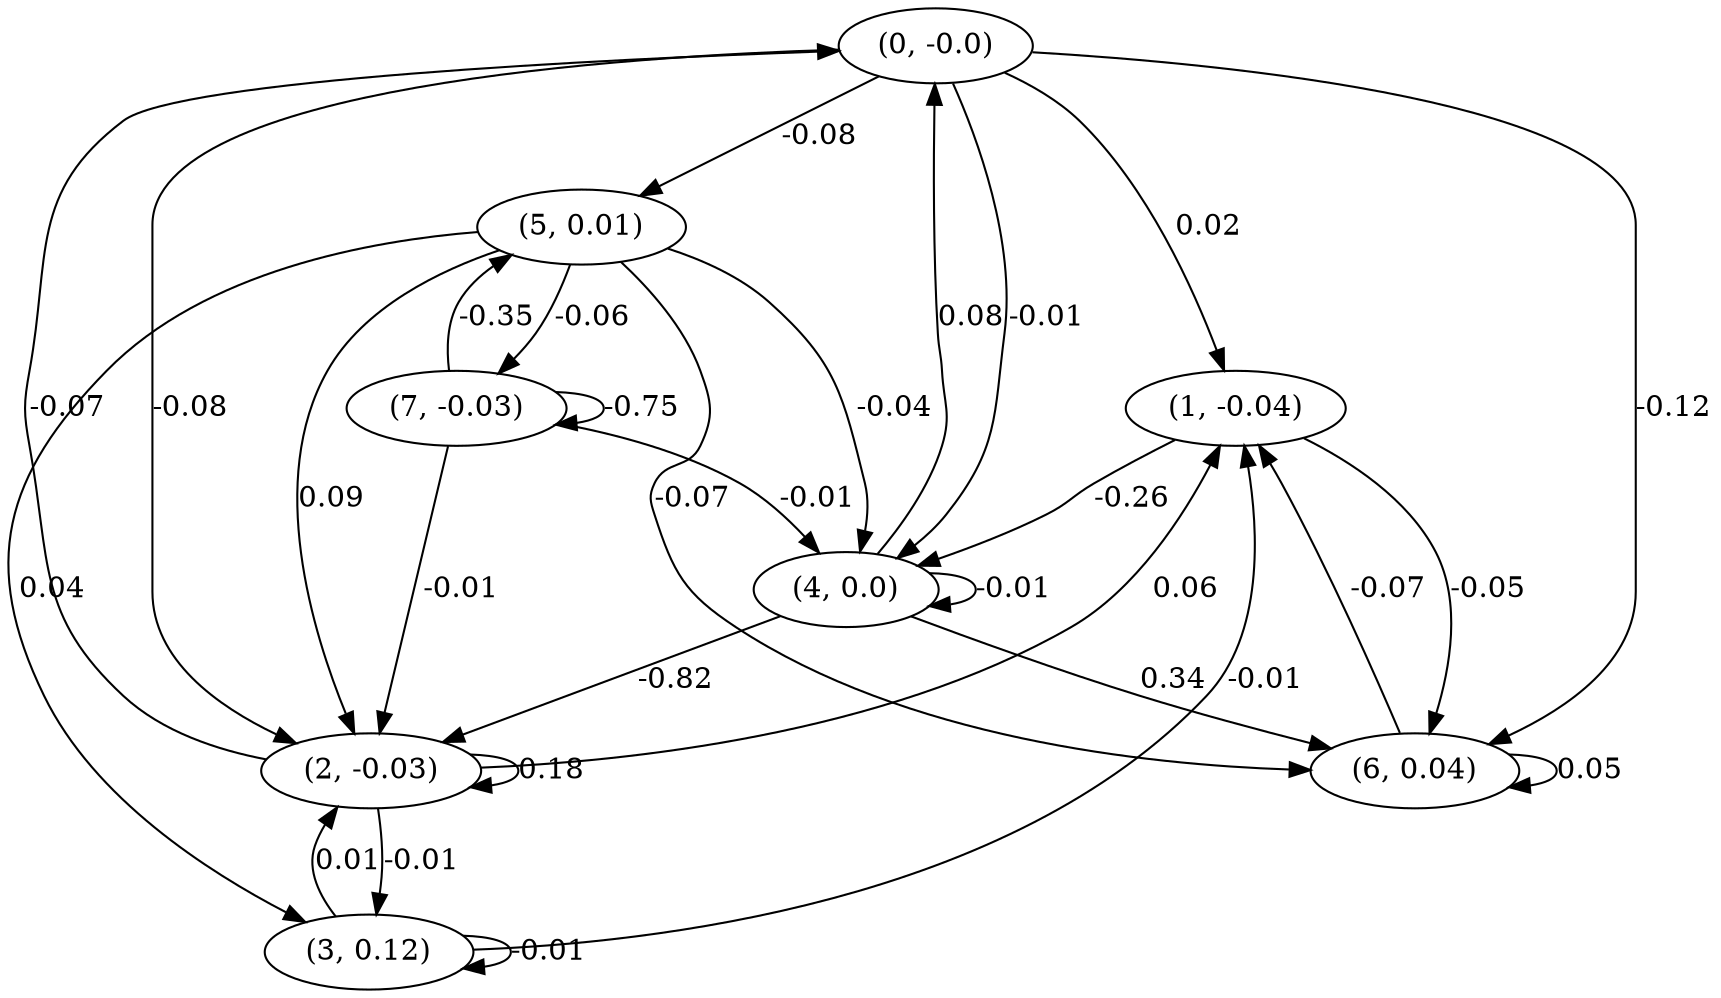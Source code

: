 digraph {
    0 [ label = "(0, -0.0)" ]
    1 [ label = "(1, -0.04)" ]
    2 [ label = "(2, -0.03)" ]
    3 [ label = "(3, 0.12)" ]
    4 [ label = "(4, 0.0)" ]
    5 [ label = "(5, 0.01)" ]
    6 [ label = "(6, 0.04)" ]
    7 [ label = "(7, -0.03)" ]
    2 -> 2 [ label = "0.18" ]
    3 -> 3 [ label = "-0.01" ]
    4 -> 4 [ label = "-0.01" ]
    6 -> 6 [ label = "0.05" ]
    7 -> 7 [ label = "-0.75" ]
    2 -> 0 [ label = "-0.07" ]
    4 -> 0 [ label = "0.08" ]
    0 -> 1 [ label = "0.02" ]
    2 -> 1 [ label = "0.06" ]
    3 -> 1 [ label = "-0.01" ]
    6 -> 1 [ label = "-0.07" ]
    0 -> 2 [ label = "-0.08" ]
    3 -> 2 [ label = "0.01" ]
    4 -> 2 [ label = "-0.82" ]
    5 -> 2 [ label = "0.09" ]
    7 -> 2 [ label = "-0.01" ]
    2 -> 3 [ label = "-0.01" ]
    5 -> 3 [ label = "0.04" ]
    0 -> 4 [ label = "-0.01" ]
    1 -> 4 [ label = "-0.26" ]
    5 -> 4 [ label = "-0.04" ]
    7 -> 4 [ label = "-0.01" ]
    0 -> 5 [ label = "-0.08" ]
    7 -> 5 [ label = "-0.35" ]
    0 -> 6 [ label = "-0.12" ]
    1 -> 6 [ label = "-0.05" ]
    4 -> 6 [ label = "0.34" ]
    5 -> 6 [ label = "-0.07" ]
    5 -> 7 [ label = "-0.06" ]
}

